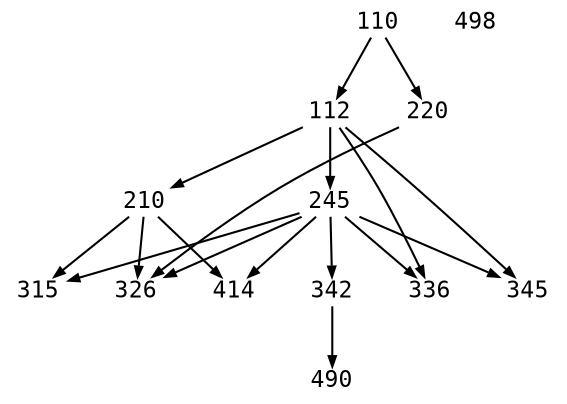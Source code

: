 digraph expr {
  node [shape=plaintext, fixedsize=true, fontsize=11, fontname="Courier",
        width=.4, height=.2];
  ranksep=.4
  edge [arrowsize=.5]
  ordering=out

110 -> 112
112 -> 210
110 -> 220
112 -> 245
210 -> 315
245 -> 315
210 -> 326
220 -> 326
245 -> 326
112 -> 336
245 -> 336
245 -> 342
112 -> 345
245 -> 345
210 -> 414
245 -> 414
342 -> 490
498
}
